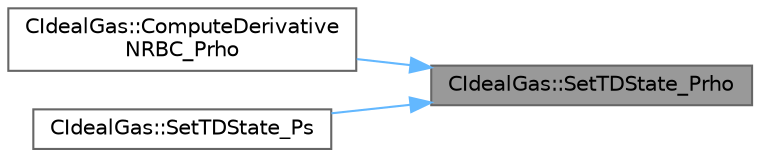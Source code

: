 digraph "CIdealGas::SetTDState_Prho"
{
 // LATEX_PDF_SIZE
  bgcolor="transparent";
  edge [fontname=Helvetica,fontsize=10,labelfontname=Helvetica,labelfontsize=10];
  node [fontname=Helvetica,fontsize=10,shape=box,height=0.2,width=0.4];
  rankdir="RL";
  Node1 [id="Node000001",label="CIdealGas::SetTDState_Prho",height=0.2,width=0.4,color="gray40", fillcolor="grey60", style="filled", fontcolor="black",tooltip="Set the Dimensionless State using Pressure and Density."];
  Node1 -> Node2 [id="edge1_Node000001_Node000002",dir="back",color="steelblue1",style="solid",tooltip=" "];
  Node2 [id="Node000002",label="CIdealGas::ComputeDerivative\lNRBC_Prho",height=0.2,width=0.4,color="grey40", fillcolor="white", style="filled",URL="$classCIdealGas.html#af86adeba5058ba6618834ac303b2ed8e",tooltip="compute some derivatives of enthalpy and entropy needed for subsonic inflow BC"];
  Node1 -> Node3 [id="edge2_Node000001_Node000003",dir="back",color="steelblue1",style="solid",tooltip=" "];
  Node3 [id="Node000003",label="CIdealGas::SetTDState_Ps",height=0.2,width=0.4,color="grey40", fillcolor="white", style="filled",URL="$classCIdealGas.html#abf947a8e852aff8a0c9ddc191276b88b",tooltip="Set the Dimensionless State using Pressure and Entropy."];
}
